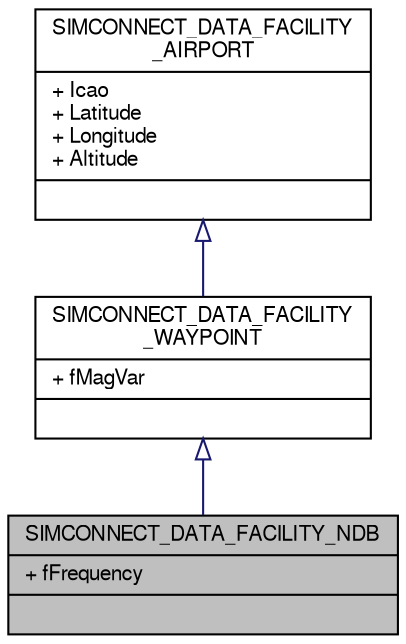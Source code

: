 digraph "SIMCONNECT_DATA_FACILITY_NDB"
{
  bgcolor="transparent";
  edge [fontname="FreeSans",fontsize="10",labelfontname="FreeSans",labelfontsize="10"];
  node [fontname="FreeSans",fontsize="10",shape=record];
  Node1 [label="{SIMCONNECT_DATA_FACILITY_NDB\n|+ fFrequency\l|}",height=0.2,width=0.4,color="black", fillcolor="grey75", style="filled" fontcolor="black"];
  Node2 -> Node1 [dir="back",color="midnightblue",fontsize="10",style="solid",arrowtail="onormal",fontname="FreeSans"];
  Node2 [label="{SIMCONNECT_DATA_FACILITY\l_WAYPOINT\n|+ fMagVar\l|}",height=0.2,width=0.4,color="black",URL="$structSIMCONNECT__DATA__FACILITY__WAYPOINT.html"];
  Node3 -> Node2 [dir="back",color="midnightblue",fontsize="10",style="solid",arrowtail="onormal",fontname="FreeSans"];
  Node3 [label="{SIMCONNECT_DATA_FACILITY\l_AIRPORT\n|+ Icao\l+ Latitude\l+ Longitude\l+ Altitude\l|}",height=0.2,width=0.4,color="black",URL="$structSIMCONNECT__DATA__FACILITY__AIRPORT.html"];
}
